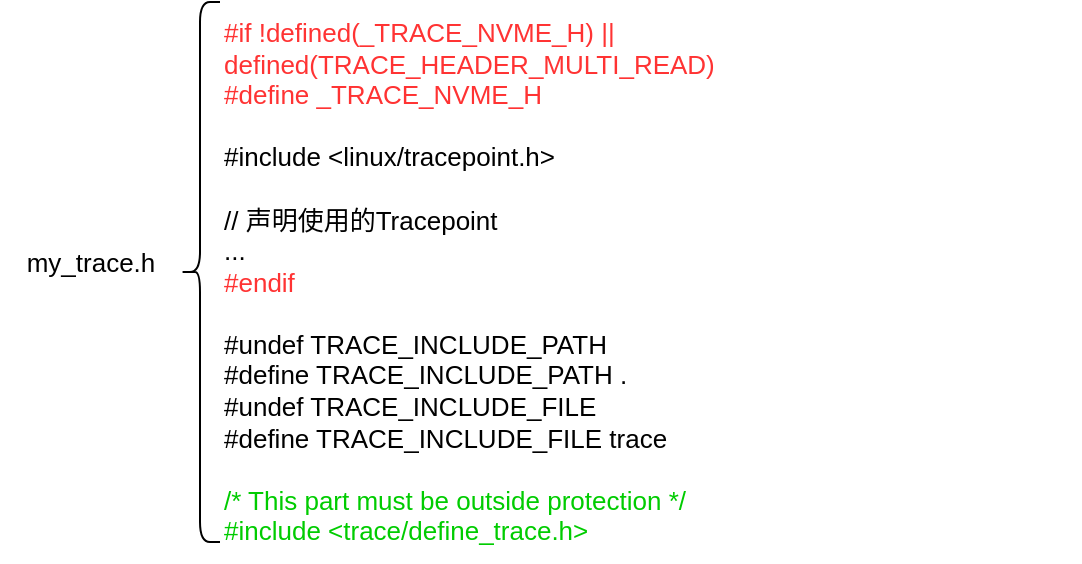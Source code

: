 <mxfile version="28.1.0">
  <diagram name="第 1 页" id="gmm4JO4AYiCD-r01PVJd">
    <mxGraphModel dx="1430" dy="1017" grid="1" gridSize="10" guides="1" tooltips="1" connect="1" arrows="1" fold="1" page="1" pageScale="1" pageWidth="827" pageHeight="1169" math="0" shadow="0">
      <root>
        <mxCell id="0" />
        <mxCell id="1" parent="0" />
        <mxCell id="TQtAe7RpQK7zls-bQ8zk-2" value="&lt;div&gt;&lt;span style=&quot;background-color: transparent;&quot;&gt;&lt;font style=&quot;color: rgb(255, 51, 51);&quot;&gt;#if !defined(_TRACE_NVME_H) || defined(TRACE_HEADER_MULTI_READ)&lt;/font&gt;&lt;/span&gt;&lt;/div&gt;&lt;div&gt;&lt;div&gt;&lt;font style=&quot;color: rgb(255, 51, 51);&quot;&gt;#define _TRACE_NVME_H&lt;/font&gt;&lt;/div&gt;&lt;/div&gt;&lt;div&gt;&lt;br&gt;&lt;/div&gt;#include &amp;lt;linux/tracepoint.h&amp;gt;&lt;div&gt;&lt;br&gt;&lt;div&gt;// 声明使用的Tracepoint&lt;/div&gt;&lt;div&gt;...&lt;/div&gt;&lt;/div&gt;&lt;div&gt;&lt;font style=&quot;color: rgb(255, 51, 51);&quot;&gt;#endif&lt;/font&gt;&lt;/div&gt;&lt;div&gt;&lt;br&gt;&lt;/div&gt;&lt;div&gt;&lt;div&gt;#undef TRACE_INCLUDE_PATH&lt;/div&gt;&lt;div&gt;#define TRACE_INCLUDE_PATH .&lt;/div&gt;&lt;div&gt;#undef TRACE_INCLUDE_FILE&lt;/div&gt;&lt;div&gt;#define TRACE_INCLUDE_FILE trace&lt;/div&gt;&lt;/div&gt;&lt;div&gt;&lt;br&gt;&lt;/div&gt;&lt;div&gt;&lt;div&gt;&lt;font style=&quot;color: rgb(0, 204, 0);&quot;&gt;/* This part must be outside protection */&lt;/font&gt;&lt;/div&gt;&lt;div&gt;&lt;font style=&quot;color: rgb(0, 204, 0);&quot;&gt;#include &amp;lt;trace/define_trace.h&amp;gt;&lt;/font&gt;&lt;/div&gt;&lt;/div&gt;" style="text;html=1;align=left;verticalAlign=middle;whiteSpace=wrap;rounded=0;fontSize=13;" parent="1" vertex="1">
          <mxGeometry x="140" y="200" width="430" height="280" as="geometry" />
        </mxCell>
        <mxCell id="TQtAe7RpQK7zls-bQ8zk-7" value="" style="shape=curlyBracket;whiteSpace=wrap;html=1;rounded=1;labelPosition=left;verticalLabelPosition=middle;align=right;verticalAlign=middle;fontSize=13;" parent="1" vertex="1">
          <mxGeometry x="120" y="200" width="20" height="270" as="geometry" />
        </mxCell>
        <mxCell id="TQtAe7RpQK7zls-bQ8zk-8" value="my_trace.h" style="text;html=1;align=center;verticalAlign=middle;resizable=0;points=[];autosize=1;strokeColor=none;fillColor=none;fontSize=13;" parent="1" vertex="1">
          <mxGeometry x="30" y="315" width="90" height="30" as="geometry" />
        </mxCell>
      </root>
    </mxGraphModel>
  </diagram>
</mxfile>
